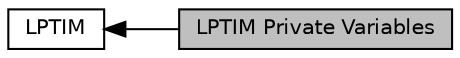 digraph "LPTIM Private Variables"
{
  edge [fontname="Helvetica",fontsize="10",labelfontname="Helvetica",labelfontsize="10"];
  node [fontname="Helvetica",fontsize="10",shape=record];
  rankdir=LR;
  Node1 [label="LPTIM",height=0.2,width=0.4,color="black", fillcolor="white", style="filled",URL="$group___l_p_t_i_m.html",tooltip="LPTIM HAL module driver. "];
  Node0 [label="LPTIM Private Variables",height=0.2,width=0.4,color="black", fillcolor="grey75", style="filled", fontcolor="black"];
  Node1->Node0 [shape=plaintext, dir="back", style="solid"];
}
